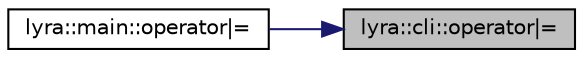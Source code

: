 digraph "lyra::cli::operator|="
{
 // INTERACTIVE_SVG=YES
 // LATEX_PDF_SIZE
  edge [fontname="Helvetica",fontsize="10",labelfontname="Helvetica",labelfontsize="10"];
  node [fontname="Helvetica",fontsize="10",shape=record];
  rankdir="RL";
  Node1 [label="lyra::cli::operator\|=",height=0.2,width=0.4,color="black", fillcolor="grey75", style="filled", fontcolor="black",tooltip=" "];
  Node1 -> Node2 [dir="back",color="midnightblue",fontsize="10",style="solid",fontname="Helvetica"];
  Node2 [label="lyra::main::operator\|=",height=0.2,width=0.4,color="black", fillcolor="white", style="filled",URL="$classlyra_1_1main.html#a32b6a578411eb8ae3a0dd0a4e5963a3e",tooltip=" "];
}
